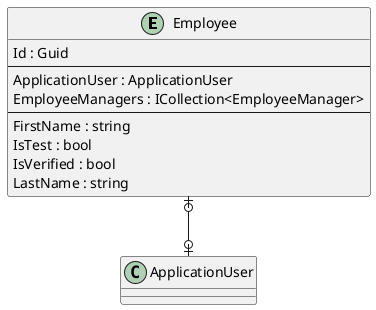 @startuml

entity Employee {
    Id : Guid
    --
    ApplicationUser : ApplicationUser
    EmployeeManagers : ICollection<EmployeeManager>
    ' EmployeeKeyCodePlaceholder
    --
    FirstName : string
    IsTest : bool
    IsVerified : bool
    LastName : string
    ' EmployeePropertyCodePlaceholder
}

' EntityCodePlaceholder

Employee |o--o| ApplicationUser
' RelationshipCodePlaceholder

@enduml
